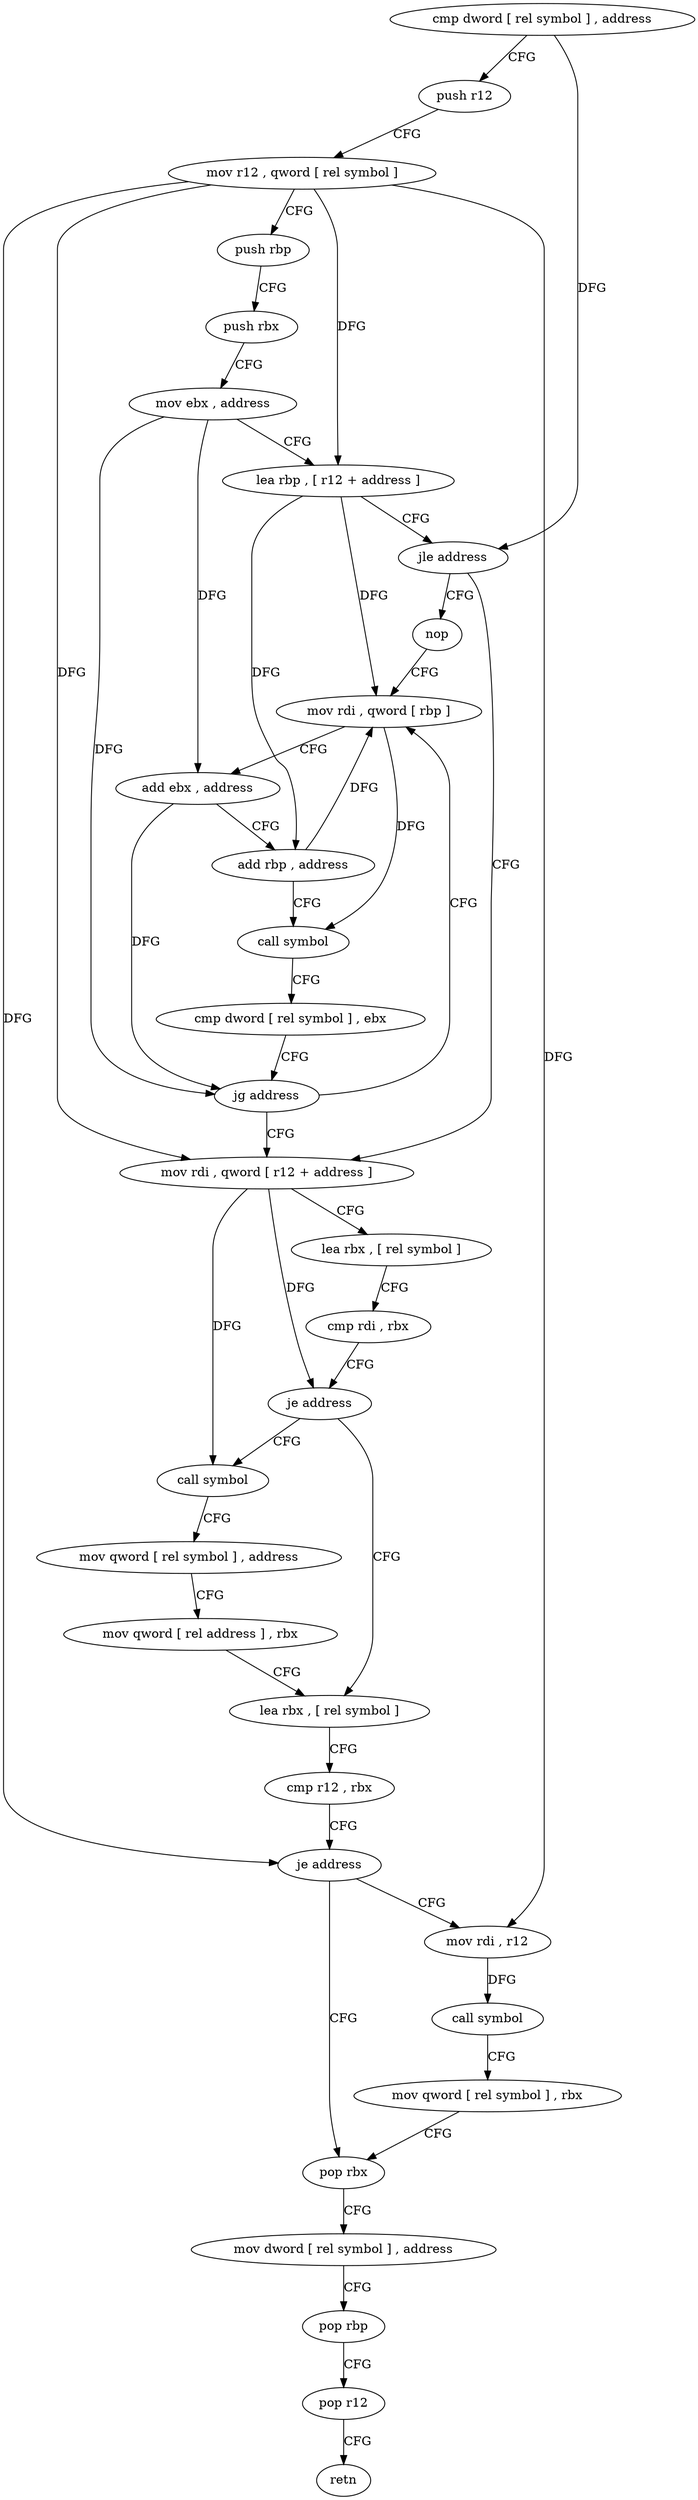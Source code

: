digraph "func" {
"4229008" [label = "cmp dword [ rel symbol ] , address" ]
"4229015" [label = "push r12" ]
"4229017" [label = "mov r12 , qword [ rel symbol ]" ]
"4229024" [label = "push rbp" ]
"4229025" [label = "push rbx" ]
"4229026" [label = "mov ebx , address" ]
"4229031" [label = "lea rbp , [ r12 + address ]" ]
"4229036" [label = "jle address" ]
"4229064" [label = "mov rdi , qword [ r12 + address ]" ]
"4229038" [label = "nop" ]
"4229069" [label = "lea rbx , [ rel symbol ]" ]
"4229076" [label = "cmp rdi , rbx" ]
"4229079" [label = "je address" ]
"4229104" [label = "lea rbx , [ rel symbol ]" ]
"4229081" [label = "call symbol" ]
"4229040" [label = "mov rdi , qword [ rbp ]" ]
"4229111" [label = "cmp r12 , rbx" ]
"4229114" [label = "je address" ]
"4229131" [label = "pop rbx" ]
"4229116" [label = "mov rdi , r12" ]
"4229086" [label = "mov qword [ rel symbol ] , address" ]
"4229097" [label = "mov qword [ rel address ] , rbx" ]
"4229044" [label = "add ebx , address" ]
"4229047" [label = "add rbp , address" ]
"4229051" [label = "call symbol" ]
"4229056" [label = "cmp dword [ rel symbol ] , ebx" ]
"4229062" [label = "jg address" ]
"4229132" [label = "mov dword [ rel symbol ] , address" ]
"4229142" [label = "pop rbp" ]
"4229143" [label = "pop r12" ]
"4229145" [label = "retn" ]
"4229119" [label = "call symbol" ]
"4229124" [label = "mov qword [ rel symbol ] , rbx" ]
"4229008" -> "4229015" [ label = "CFG" ]
"4229008" -> "4229036" [ label = "DFG" ]
"4229015" -> "4229017" [ label = "CFG" ]
"4229017" -> "4229024" [ label = "CFG" ]
"4229017" -> "4229031" [ label = "DFG" ]
"4229017" -> "4229064" [ label = "DFG" ]
"4229017" -> "4229114" [ label = "DFG" ]
"4229017" -> "4229116" [ label = "DFG" ]
"4229024" -> "4229025" [ label = "CFG" ]
"4229025" -> "4229026" [ label = "CFG" ]
"4229026" -> "4229031" [ label = "CFG" ]
"4229026" -> "4229044" [ label = "DFG" ]
"4229026" -> "4229062" [ label = "DFG" ]
"4229031" -> "4229036" [ label = "CFG" ]
"4229031" -> "4229040" [ label = "DFG" ]
"4229031" -> "4229047" [ label = "DFG" ]
"4229036" -> "4229064" [ label = "CFG" ]
"4229036" -> "4229038" [ label = "CFG" ]
"4229064" -> "4229069" [ label = "CFG" ]
"4229064" -> "4229079" [ label = "DFG" ]
"4229064" -> "4229081" [ label = "DFG" ]
"4229038" -> "4229040" [ label = "CFG" ]
"4229069" -> "4229076" [ label = "CFG" ]
"4229076" -> "4229079" [ label = "CFG" ]
"4229079" -> "4229104" [ label = "CFG" ]
"4229079" -> "4229081" [ label = "CFG" ]
"4229104" -> "4229111" [ label = "CFG" ]
"4229081" -> "4229086" [ label = "CFG" ]
"4229040" -> "4229044" [ label = "CFG" ]
"4229040" -> "4229051" [ label = "DFG" ]
"4229111" -> "4229114" [ label = "CFG" ]
"4229114" -> "4229131" [ label = "CFG" ]
"4229114" -> "4229116" [ label = "CFG" ]
"4229131" -> "4229132" [ label = "CFG" ]
"4229116" -> "4229119" [ label = "DFG" ]
"4229086" -> "4229097" [ label = "CFG" ]
"4229097" -> "4229104" [ label = "CFG" ]
"4229044" -> "4229047" [ label = "CFG" ]
"4229044" -> "4229062" [ label = "DFG" ]
"4229047" -> "4229051" [ label = "CFG" ]
"4229047" -> "4229040" [ label = "DFG" ]
"4229051" -> "4229056" [ label = "CFG" ]
"4229056" -> "4229062" [ label = "CFG" ]
"4229062" -> "4229040" [ label = "CFG" ]
"4229062" -> "4229064" [ label = "CFG" ]
"4229132" -> "4229142" [ label = "CFG" ]
"4229142" -> "4229143" [ label = "CFG" ]
"4229143" -> "4229145" [ label = "CFG" ]
"4229119" -> "4229124" [ label = "CFG" ]
"4229124" -> "4229131" [ label = "CFG" ]
}
